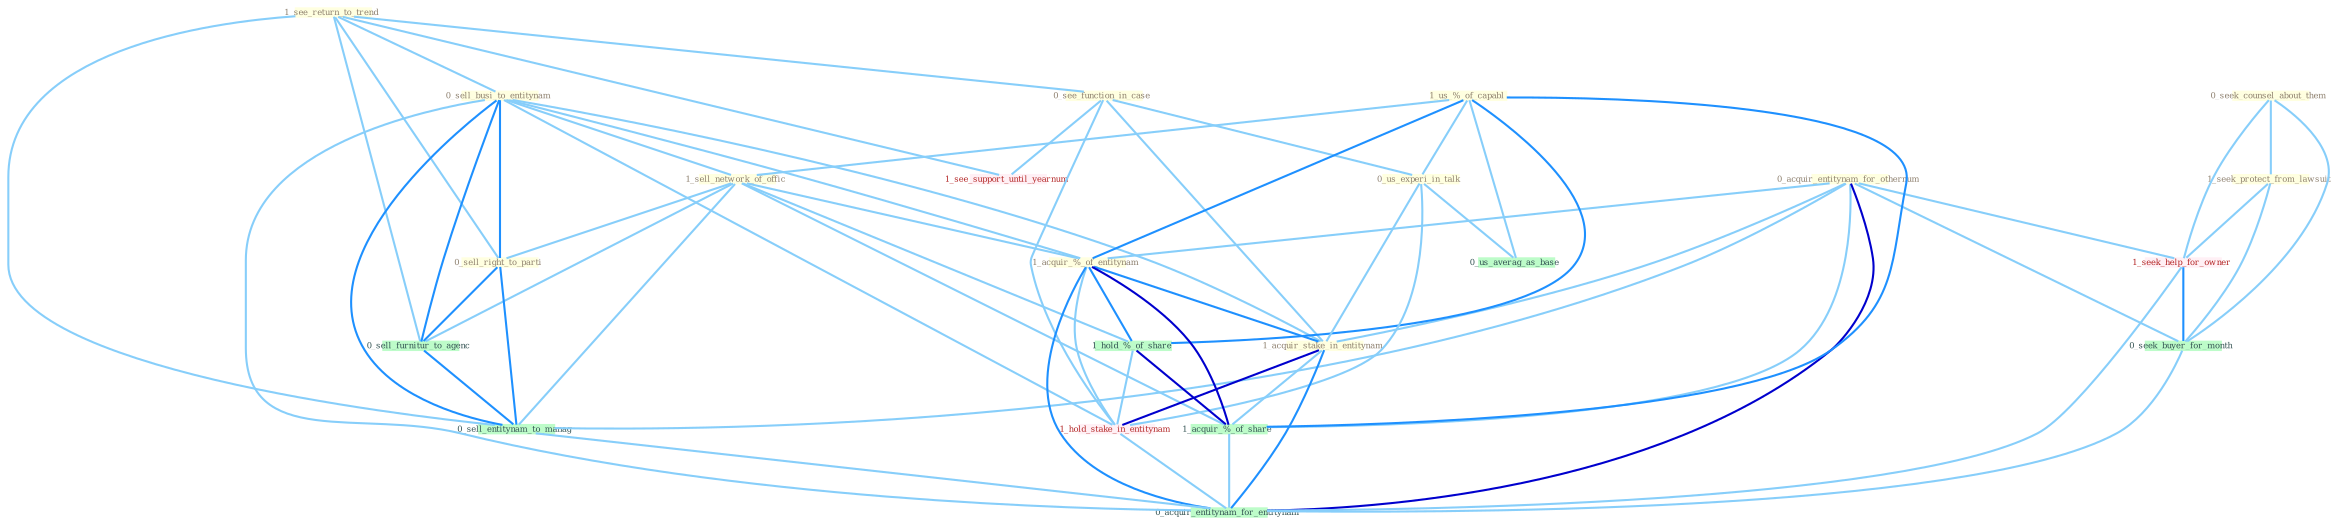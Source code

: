 Graph G{ 
    node
    [shape=polygon,style=filled,width=.5,height=.06,color="#BDFCC9",fixedsize=true,fontsize=4,
    fontcolor="#2f4f4f"];
    {node
    [color="#ffffe0", fontcolor="#8b7d6b"] "0_acquir_entitynam_for_othernum " "1_see_return_to_trend " "0_seek_counsel_about_them " "0_sell_busi_to_entitynam " "0_see_function_in_case " "1_us_%_of_capabl " "1_seek_protect_from_lawsuit " "1_sell_network_of_offic " "0_us_experi_in_talk " "1_acquir_%_of_entitynam " "1_acquir_stake_in_entitynam " "0_sell_right_to_parti "}
{node [color="#fff0f5", fontcolor="#b22222"] "1_hold_stake_in_entitynam " "1_seek_help_for_owner " "1_see_support_until_yearnum "}
edge [color="#B0E2FF"];

	"0_acquir_entitynam_for_othernum " -- "1_acquir_%_of_entitynam " [w="1", color="#87cefa" ];
	"0_acquir_entitynam_for_othernum " -- "1_acquir_stake_in_entitynam " [w="1", color="#87cefa" ];
	"0_acquir_entitynam_for_othernum " -- "1_seek_help_for_owner " [w="1", color="#87cefa" ];
	"0_acquir_entitynam_for_othernum " -- "0_seek_buyer_for_month " [w="1", color="#87cefa" ];
	"0_acquir_entitynam_for_othernum " -- "1_acquir_%_of_share " [w="1", color="#87cefa" ];
	"0_acquir_entitynam_for_othernum " -- "0_sell_entitynam_to_manag " [w="1", color="#87cefa" ];
	"0_acquir_entitynam_for_othernum " -- "0_acquir_entitynam_for_entitynam " [w="3", color="#0000cd" , len=0.6];
	"1_see_return_to_trend " -- "0_sell_busi_to_entitynam " [w="1", color="#87cefa" ];
	"1_see_return_to_trend " -- "0_see_function_in_case " [w="1", color="#87cefa" ];
	"1_see_return_to_trend " -- "0_sell_right_to_parti " [w="1", color="#87cefa" ];
	"1_see_return_to_trend " -- "1_see_support_until_yearnum " [w="1", color="#87cefa" ];
	"1_see_return_to_trend " -- "0_sell_furnitur_to_agenc " [w="1", color="#87cefa" ];
	"1_see_return_to_trend " -- "0_sell_entitynam_to_manag " [w="1", color="#87cefa" ];
	"0_seek_counsel_about_them " -- "1_seek_protect_from_lawsuit " [w="1", color="#87cefa" ];
	"0_seek_counsel_about_them " -- "1_seek_help_for_owner " [w="1", color="#87cefa" ];
	"0_seek_counsel_about_them " -- "0_seek_buyer_for_month " [w="1", color="#87cefa" ];
	"0_sell_busi_to_entitynam " -- "1_sell_network_of_offic " [w="1", color="#87cefa" ];
	"0_sell_busi_to_entitynam " -- "1_acquir_%_of_entitynam " [w="1", color="#87cefa" ];
	"0_sell_busi_to_entitynam " -- "1_acquir_stake_in_entitynam " [w="1", color="#87cefa" ];
	"0_sell_busi_to_entitynam " -- "0_sell_right_to_parti " [w="2", color="#1e90ff" , len=0.8];
	"0_sell_busi_to_entitynam " -- "1_hold_stake_in_entitynam " [w="1", color="#87cefa" ];
	"0_sell_busi_to_entitynam " -- "0_sell_furnitur_to_agenc " [w="2", color="#1e90ff" , len=0.8];
	"0_sell_busi_to_entitynam " -- "0_sell_entitynam_to_manag " [w="2", color="#1e90ff" , len=0.8];
	"0_sell_busi_to_entitynam " -- "0_acquir_entitynam_for_entitynam " [w="1", color="#87cefa" ];
	"0_see_function_in_case " -- "0_us_experi_in_talk " [w="1", color="#87cefa" ];
	"0_see_function_in_case " -- "1_acquir_stake_in_entitynam " [w="1", color="#87cefa" ];
	"0_see_function_in_case " -- "1_hold_stake_in_entitynam " [w="1", color="#87cefa" ];
	"0_see_function_in_case " -- "1_see_support_until_yearnum " [w="1", color="#87cefa" ];
	"1_us_%_of_capabl " -- "1_sell_network_of_offic " [w="1", color="#87cefa" ];
	"1_us_%_of_capabl " -- "0_us_experi_in_talk " [w="1", color="#87cefa" ];
	"1_us_%_of_capabl " -- "1_acquir_%_of_entitynam " [w="2", color="#1e90ff" , len=0.8];
	"1_us_%_of_capabl " -- "1_hold_%_of_share " [w="2", color="#1e90ff" , len=0.8];
	"1_us_%_of_capabl " -- "1_acquir_%_of_share " [w="2", color="#1e90ff" , len=0.8];
	"1_us_%_of_capabl " -- "0_us_averag_as_base " [w="1", color="#87cefa" ];
	"1_seek_protect_from_lawsuit " -- "1_seek_help_for_owner " [w="1", color="#87cefa" ];
	"1_seek_protect_from_lawsuit " -- "0_seek_buyer_for_month " [w="1", color="#87cefa" ];
	"1_sell_network_of_offic " -- "1_acquir_%_of_entitynam " [w="1", color="#87cefa" ];
	"1_sell_network_of_offic " -- "0_sell_right_to_parti " [w="1", color="#87cefa" ];
	"1_sell_network_of_offic " -- "1_hold_%_of_share " [w="1", color="#87cefa" ];
	"1_sell_network_of_offic " -- "1_acquir_%_of_share " [w="1", color="#87cefa" ];
	"1_sell_network_of_offic " -- "0_sell_furnitur_to_agenc " [w="1", color="#87cefa" ];
	"1_sell_network_of_offic " -- "0_sell_entitynam_to_manag " [w="1", color="#87cefa" ];
	"0_us_experi_in_talk " -- "1_acquir_stake_in_entitynam " [w="1", color="#87cefa" ];
	"0_us_experi_in_talk " -- "1_hold_stake_in_entitynam " [w="1", color="#87cefa" ];
	"0_us_experi_in_talk " -- "0_us_averag_as_base " [w="1", color="#87cefa" ];
	"1_acquir_%_of_entitynam " -- "1_acquir_stake_in_entitynam " [w="2", color="#1e90ff" , len=0.8];
	"1_acquir_%_of_entitynam " -- "1_hold_%_of_share " [w="2", color="#1e90ff" , len=0.8];
	"1_acquir_%_of_entitynam " -- "1_hold_stake_in_entitynam " [w="1", color="#87cefa" ];
	"1_acquir_%_of_entitynam " -- "1_acquir_%_of_share " [w="3", color="#0000cd" , len=0.6];
	"1_acquir_%_of_entitynam " -- "0_acquir_entitynam_for_entitynam " [w="2", color="#1e90ff" , len=0.8];
	"1_acquir_stake_in_entitynam " -- "1_hold_stake_in_entitynam " [w="3", color="#0000cd" , len=0.6];
	"1_acquir_stake_in_entitynam " -- "1_acquir_%_of_share " [w="1", color="#87cefa" ];
	"1_acquir_stake_in_entitynam " -- "0_acquir_entitynam_for_entitynam " [w="2", color="#1e90ff" , len=0.8];
	"0_sell_right_to_parti " -- "0_sell_furnitur_to_agenc " [w="2", color="#1e90ff" , len=0.8];
	"0_sell_right_to_parti " -- "0_sell_entitynam_to_manag " [w="2", color="#1e90ff" , len=0.8];
	"1_hold_%_of_share " -- "1_hold_stake_in_entitynam " [w="1", color="#87cefa" ];
	"1_hold_%_of_share " -- "1_acquir_%_of_share " [w="3", color="#0000cd" , len=0.6];
	"1_hold_stake_in_entitynam " -- "0_acquir_entitynam_for_entitynam " [w="1", color="#87cefa" ];
	"1_seek_help_for_owner " -- "0_seek_buyer_for_month " [w="2", color="#1e90ff" , len=0.8];
	"1_seek_help_for_owner " -- "0_acquir_entitynam_for_entitynam " [w="1", color="#87cefa" ];
	"0_seek_buyer_for_month " -- "0_acquir_entitynam_for_entitynam " [w="1", color="#87cefa" ];
	"1_acquir_%_of_share " -- "0_acquir_entitynam_for_entitynam " [w="1", color="#87cefa" ];
	"0_sell_furnitur_to_agenc " -- "0_sell_entitynam_to_manag " [w="2", color="#1e90ff" , len=0.8];
	"0_sell_entitynam_to_manag " -- "0_acquir_entitynam_for_entitynam " [w="1", color="#87cefa" ];
}